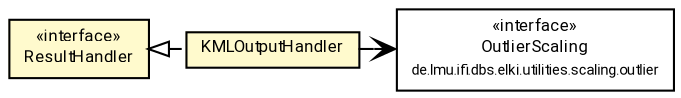 #!/usr/local/bin/dot
#
# Class diagram 
# Generated by UMLGraph version R5_7_2-60-g0e99a6 (http://www.spinellis.gr/umlgraph/)
#

digraph G {
	graph [fontnames="svg"]
	edge [fontname="Roboto",fontsize=7,labelfontname="Roboto",labelfontsize=7,color="black"];
	node [fontname="Roboto",fontcolor="black",fontsize=8,shape=plaintext,margin=0,width=0,height=0];
	nodesep=0.15;
	ranksep=0.25;
	rankdir=LR;
	// de.lmu.ifi.dbs.elki.result.KMLOutputHandler
	c5620195 [label=<<table title="de.lmu.ifi.dbs.elki.result.KMLOutputHandler" border="0" cellborder="1" cellspacing="0" cellpadding="2" bgcolor="lemonChiffon" href="KMLOutputHandler.html" target="_parent">
		<tr><td><table border="0" cellspacing="0" cellpadding="1">
		<tr><td align="center" balign="center"> <font face="Roboto">KMLOutputHandler</font> </td></tr>
		</table></td></tr>
		</table>>, URL="KMLOutputHandler.html"];
	// de.lmu.ifi.dbs.elki.result.ResultHandler
	c5621190 [label=<<table title="de.lmu.ifi.dbs.elki.result.ResultHandler" border="0" cellborder="1" cellspacing="0" cellpadding="2" bgcolor="LemonChiffon" href="ResultHandler.html" target="_parent">
		<tr><td><table border="0" cellspacing="0" cellpadding="1">
		<tr><td align="center" balign="center"> &#171;interface&#187; </td></tr>
		<tr><td align="center" balign="center"> <font face="Roboto">ResultHandler</font> </td></tr>
		</table></td></tr>
		</table>>, URL="ResultHandler.html"];
	// de.lmu.ifi.dbs.elki.utilities.scaling.outlier.OutlierScaling
	c5623005 [label=<<table title="de.lmu.ifi.dbs.elki.utilities.scaling.outlier.OutlierScaling" border="0" cellborder="1" cellspacing="0" cellpadding="2" href="../utilities/scaling/outlier/OutlierScaling.html" target="_parent">
		<tr><td><table border="0" cellspacing="0" cellpadding="1">
		<tr><td align="center" balign="center"> &#171;interface&#187; </td></tr>
		<tr><td align="center" balign="center"> <font face="Roboto">OutlierScaling</font> </td></tr>
		<tr><td align="center" balign="center"> <font face="Roboto" point-size="7.0">de.lmu.ifi.dbs.elki.utilities.scaling.outlier</font> </td></tr>
		</table></td></tr>
		</table>>, URL="../utilities/scaling/outlier/OutlierScaling.html"];
	// de.lmu.ifi.dbs.elki.result.KMLOutputHandler implements de.lmu.ifi.dbs.elki.result.ResultHandler
	c5621190 -> c5620195 [arrowtail=empty,style=dashed,dir=back,weight=9];
	// de.lmu.ifi.dbs.elki.result.KMLOutputHandler navassoc de.lmu.ifi.dbs.elki.utilities.scaling.outlier.OutlierScaling
	c5620195 -> c5623005 [arrowhead=open,weight=1];
}

